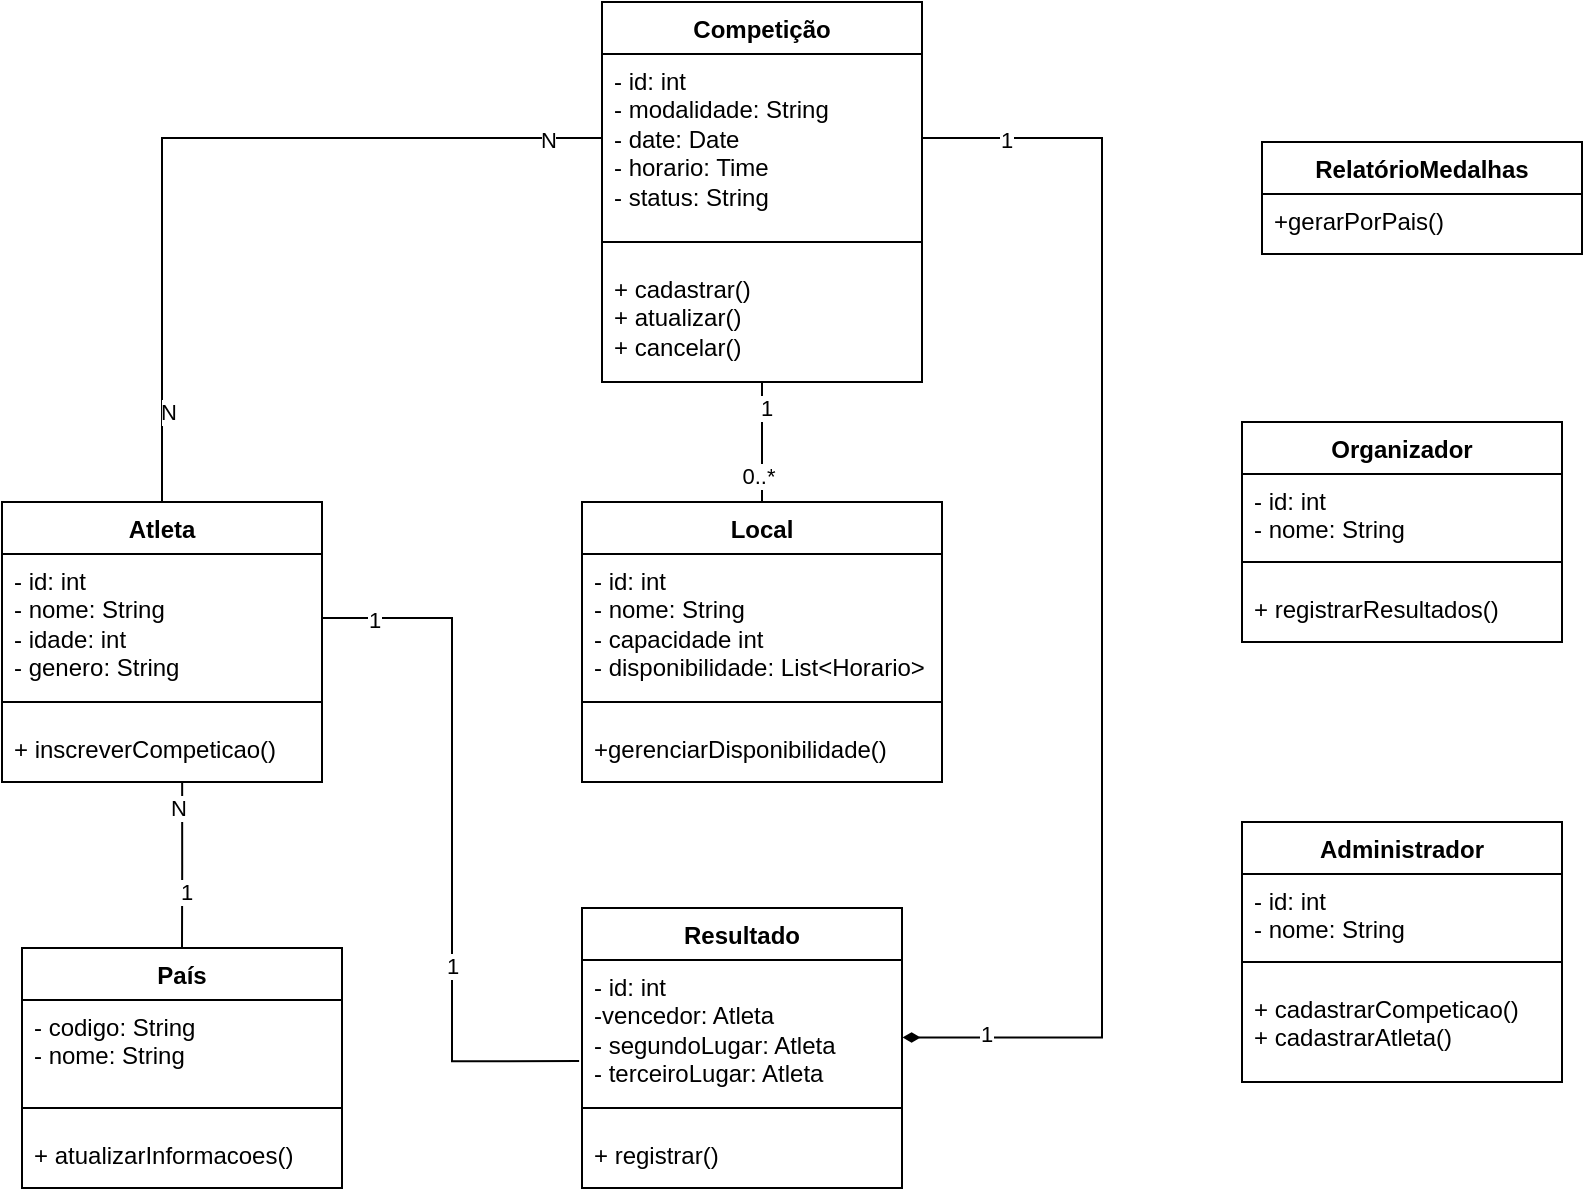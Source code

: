 <mxfile version="28.2.5">
  <diagram name="Página-1" id="JTh_cVulb89RnxTHg6n3">
    <mxGraphModel dx="1296" dy="765" grid="1" gridSize="10" guides="1" tooltips="1" connect="1" arrows="1" fold="1" page="1" pageScale="1" pageWidth="827" pageHeight="1169" math="0" shadow="0">
      <root>
        <mxCell id="0" />
        <mxCell id="1" parent="0" />
        <mxCell id="zcyQswaB1Es2F3EnKffB-1" value="Competição" style="swimlane;fontStyle=1;align=center;verticalAlign=top;childLayout=stackLayout;horizontal=1;startSize=26;horizontalStack=0;resizeParent=1;resizeParentMax=0;resizeLast=0;collapsible=1;marginBottom=0;whiteSpace=wrap;html=1;" vertex="1" parent="1">
          <mxGeometry x="440" y="40" width="160" height="190" as="geometry" />
        </mxCell>
        <mxCell id="zcyQswaB1Es2F3EnKffB-2" value="- id: int&lt;div&gt;- modalidade: String&lt;/div&gt;&lt;div&gt;- date: Date&lt;/div&gt;&lt;div&gt;- horario: Time&lt;/div&gt;&lt;div&gt;- status: String&lt;/div&gt;" style="text;strokeColor=none;fillColor=none;align=left;verticalAlign=top;spacingLeft=4;spacingRight=4;overflow=hidden;rotatable=0;points=[[0,0.5],[1,0.5]];portConstraint=eastwest;whiteSpace=wrap;html=1;" vertex="1" parent="zcyQswaB1Es2F3EnKffB-1">
          <mxGeometry y="26" width="160" height="84" as="geometry" />
        </mxCell>
        <mxCell id="zcyQswaB1Es2F3EnKffB-3" value="" style="line;strokeWidth=1;fillColor=none;align=left;verticalAlign=middle;spacingTop=-1;spacingLeft=3;spacingRight=3;rotatable=0;labelPosition=right;points=[];portConstraint=eastwest;strokeColor=inherit;" vertex="1" parent="zcyQswaB1Es2F3EnKffB-1">
          <mxGeometry y="110" width="160" height="20" as="geometry" />
        </mxCell>
        <mxCell id="zcyQswaB1Es2F3EnKffB-4" value="+ cadastrar()&lt;div&gt;+&amp;nbsp;atualizar()&lt;/div&gt;&lt;div&gt;+&amp;nbsp;cancelar()&lt;/div&gt;" style="text;strokeColor=none;fillColor=none;align=left;verticalAlign=top;spacingLeft=4;spacingRight=4;overflow=hidden;rotatable=0;points=[[0,0.5],[1,0.5]];portConstraint=eastwest;whiteSpace=wrap;html=1;" vertex="1" parent="zcyQswaB1Es2F3EnKffB-1">
          <mxGeometry y="130" width="160" height="60" as="geometry" />
        </mxCell>
        <mxCell id="zcyQswaB1Es2F3EnKffB-5" value="Atleta" style="swimlane;fontStyle=1;align=center;verticalAlign=top;childLayout=stackLayout;horizontal=1;startSize=26;horizontalStack=0;resizeParent=1;resizeParentMax=0;resizeLast=0;collapsible=1;marginBottom=0;whiteSpace=wrap;html=1;" vertex="1" parent="1">
          <mxGeometry x="140" y="290" width="160" height="140" as="geometry" />
        </mxCell>
        <mxCell id="zcyQswaB1Es2F3EnKffB-6" value="- id: int&lt;div&gt;- nome: String&lt;/div&gt;&lt;div&gt;- idade: int&lt;/div&gt;&lt;div&gt;- genero: String&lt;/div&gt;" style="text;strokeColor=none;fillColor=none;align=left;verticalAlign=top;spacingLeft=4;spacingRight=4;overflow=hidden;rotatable=0;points=[[0,0.5],[1,0.5]];portConstraint=eastwest;whiteSpace=wrap;html=1;" vertex="1" parent="zcyQswaB1Es2F3EnKffB-5">
          <mxGeometry y="26" width="160" height="64" as="geometry" />
        </mxCell>
        <mxCell id="zcyQswaB1Es2F3EnKffB-7" value="" style="line;strokeWidth=1;fillColor=none;align=left;verticalAlign=middle;spacingTop=-1;spacingLeft=3;spacingRight=3;rotatable=0;labelPosition=right;points=[];portConstraint=eastwest;strokeColor=inherit;" vertex="1" parent="zcyQswaB1Es2F3EnKffB-5">
          <mxGeometry y="90" width="160" height="20" as="geometry" />
        </mxCell>
        <mxCell id="zcyQswaB1Es2F3EnKffB-8" value="+ inscreverCompeticao()&lt;div&gt;&lt;br&gt;&lt;/div&gt;" style="text;strokeColor=none;fillColor=none;align=left;verticalAlign=top;spacingLeft=4;spacingRight=4;overflow=hidden;rotatable=0;points=[[0,0.5],[1,0.5]];portConstraint=eastwest;whiteSpace=wrap;html=1;" vertex="1" parent="zcyQswaB1Es2F3EnKffB-5">
          <mxGeometry y="110" width="160" height="30" as="geometry" />
        </mxCell>
        <mxCell id="zcyQswaB1Es2F3EnKffB-9" value="País" style="swimlane;fontStyle=1;align=center;verticalAlign=top;childLayout=stackLayout;horizontal=1;startSize=26;horizontalStack=0;resizeParent=1;resizeParentMax=0;resizeLast=0;collapsible=1;marginBottom=0;whiteSpace=wrap;html=1;" vertex="1" parent="1">
          <mxGeometry x="150" y="513" width="160" height="120" as="geometry" />
        </mxCell>
        <mxCell id="zcyQswaB1Es2F3EnKffB-10" value="&lt;div&gt;- codigo: String&lt;/div&gt;&lt;div&gt;- nome: String&lt;/div&gt;" style="text;strokeColor=none;fillColor=none;align=left;verticalAlign=top;spacingLeft=4;spacingRight=4;overflow=hidden;rotatable=0;points=[[0,0.5],[1,0.5]];portConstraint=eastwest;whiteSpace=wrap;html=1;" vertex="1" parent="zcyQswaB1Es2F3EnKffB-9">
          <mxGeometry y="26" width="160" height="44" as="geometry" />
        </mxCell>
        <mxCell id="zcyQswaB1Es2F3EnKffB-11" value="" style="line;strokeWidth=1;fillColor=none;align=left;verticalAlign=middle;spacingTop=-1;spacingLeft=3;spacingRight=3;rotatable=0;labelPosition=right;points=[];portConstraint=eastwest;strokeColor=inherit;" vertex="1" parent="zcyQswaB1Es2F3EnKffB-9">
          <mxGeometry y="70" width="160" height="20" as="geometry" />
        </mxCell>
        <mxCell id="zcyQswaB1Es2F3EnKffB-12" value="&lt;div&gt;+ atualizarInformacoes()&lt;/div&gt;&lt;div&gt;&lt;br&gt;&lt;/div&gt;" style="text;strokeColor=none;fillColor=none;align=left;verticalAlign=top;spacingLeft=4;spacingRight=4;overflow=hidden;rotatable=0;points=[[0,0.5],[1,0.5]];portConstraint=eastwest;whiteSpace=wrap;html=1;" vertex="1" parent="zcyQswaB1Es2F3EnKffB-9">
          <mxGeometry y="90" width="160" height="30" as="geometry" />
        </mxCell>
        <mxCell id="zcyQswaB1Es2F3EnKffB-13" value="Local" style="swimlane;fontStyle=1;align=center;verticalAlign=top;childLayout=stackLayout;horizontal=1;startSize=26;horizontalStack=0;resizeParent=1;resizeParentMax=0;resizeLast=0;collapsible=1;marginBottom=0;whiteSpace=wrap;html=1;" vertex="1" parent="1">
          <mxGeometry x="430" y="290" width="180" height="140" as="geometry" />
        </mxCell>
        <mxCell id="zcyQswaB1Es2F3EnKffB-14" value="- id: int&lt;div&gt;- nome: String&lt;/div&gt;&lt;div&gt;- capacidade int&lt;/div&gt;&lt;div&gt;- disponibilidade:&amp;nbsp;&lt;span style=&quot;background-color: transparent;&quot;&gt;List&amp;lt;Horario&amp;gt;&lt;/span&gt;&lt;/div&gt;&lt;div&gt;&lt;span style=&quot;background-color: transparent; color: light-dark(rgb(0, 0, 0), rgb(255, 255, 255));&quot;&gt;&lt;br&gt;&lt;/span&gt;&lt;/div&gt;" style="text;strokeColor=none;fillColor=none;align=left;verticalAlign=top;spacingLeft=4;spacingRight=4;overflow=hidden;rotatable=0;points=[[0,0.5],[1,0.5]];portConstraint=eastwest;whiteSpace=wrap;html=1;" vertex="1" parent="zcyQswaB1Es2F3EnKffB-13">
          <mxGeometry y="26" width="180" height="64" as="geometry" />
        </mxCell>
        <mxCell id="zcyQswaB1Es2F3EnKffB-15" value="" style="line;strokeWidth=1;fillColor=none;align=left;verticalAlign=middle;spacingTop=-1;spacingLeft=3;spacingRight=3;rotatable=0;labelPosition=right;points=[];portConstraint=eastwest;strokeColor=inherit;" vertex="1" parent="zcyQswaB1Es2F3EnKffB-13">
          <mxGeometry y="90" width="180" height="20" as="geometry" />
        </mxCell>
        <mxCell id="zcyQswaB1Es2F3EnKffB-16" value="&lt;div&gt;+gerenciarDisponibilidade()&lt;/div&gt;" style="text;strokeColor=none;fillColor=none;align=left;verticalAlign=top;spacingLeft=4;spacingRight=4;overflow=hidden;rotatable=0;points=[[0,0.5],[1,0.5]];portConstraint=eastwest;whiteSpace=wrap;html=1;" vertex="1" parent="zcyQswaB1Es2F3EnKffB-13">
          <mxGeometry y="110" width="180" height="30" as="geometry" />
        </mxCell>
        <mxCell id="zcyQswaB1Es2F3EnKffB-17" value="RelatórioMedalhas" style="swimlane;fontStyle=1;align=center;verticalAlign=top;childLayout=stackLayout;horizontal=1;startSize=26;horizontalStack=0;resizeParent=1;resizeParentMax=0;resizeLast=0;collapsible=1;marginBottom=0;whiteSpace=wrap;html=1;" vertex="1" parent="1">
          <mxGeometry x="770" y="110" width="160" height="56" as="geometry" />
        </mxCell>
        <mxCell id="zcyQswaB1Es2F3EnKffB-20" value="&lt;div&gt;+gerarPorPais()&lt;/div&gt;" style="text;strokeColor=none;fillColor=none;align=left;verticalAlign=top;spacingLeft=4;spacingRight=4;overflow=hidden;rotatable=0;points=[[0,0.5],[1,0.5]];portConstraint=eastwest;whiteSpace=wrap;html=1;" vertex="1" parent="zcyQswaB1Es2F3EnKffB-17">
          <mxGeometry y="26" width="160" height="30" as="geometry" />
        </mxCell>
        <mxCell id="zcyQswaB1Es2F3EnKffB-21" value="Administrador" style="swimlane;fontStyle=1;align=center;verticalAlign=top;childLayout=stackLayout;horizontal=1;startSize=26;horizontalStack=0;resizeParent=1;resizeParentMax=0;resizeLast=0;collapsible=1;marginBottom=0;whiteSpace=wrap;html=1;" vertex="1" parent="1">
          <mxGeometry x="760" y="450" width="160" height="130" as="geometry" />
        </mxCell>
        <mxCell id="zcyQswaB1Es2F3EnKffB-22" value="- id: int&lt;div&gt;- nome: String&lt;/div&gt;" style="text;strokeColor=none;fillColor=none;align=left;verticalAlign=top;spacingLeft=4;spacingRight=4;overflow=hidden;rotatable=0;points=[[0,0.5],[1,0.5]];portConstraint=eastwest;whiteSpace=wrap;html=1;" vertex="1" parent="zcyQswaB1Es2F3EnKffB-21">
          <mxGeometry y="26" width="160" height="34" as="geometry" />
        </mxCell>
        <mxCell id="zcyQswaB1Es2F3EnKffB-23" value="" style="line;strokeWidth=1;fillColor=none;align=left;verticalAlign=middle;spacingTop=-1;spacingLeft=3;spacingRight=3;rotatable=0;labelPosition=right;points=[];portConstraint=eastwest;strokeColor=inherit;" vertex="1" parent="zcyQswaB1Es2F3EnKffB-21">
          <mxGeometry y="60" width="160" height="20" as="geometry" />
        </mxCell>
        <mxCell id="zcyQswaB1Es2F3EnKffB-24" value="&lt;div&gt;&lt;div&gt;+ cadastrarCompeticao()&lt;/div&gt;&lt;div&gt;+ cadastrarAtleta()&lt;/div&gt;&lt;/div&gt;&lt;div&gt;&lt;br&gt;&lt;/div&gt;" style="text;strokeColor=none;fillColor=none;align=left;verticalAlign=top;spacingLeft=4;spacingRight=4;overflow=hidden;rotatable=0;points=[[0,0.5],[1,0.5]];portConstraint=eastwest;whiteSpace=wrap;html=1;" vertex="1" parent="zcyQswaB1Es2F3EnKffB-21">
          <mxGeometry y="80" width="160" height="50" as="geometry" />
        </mxCell>
        <mxCell id="zcyQswaB1Es2F3EnKffB-25" value="Organizador" style="swimlane;fontStyle=1;align=center;verticalAlign=top;childLayout=stackLayout;horizontal=1;startSize=26;horizontalStack=0;resizeParent=1;resizeParentMax=0;resizeLast=0;collapsible=1;marginBottom=0;whiteSpace=wrap;html=1;" vertex="1" parent="1">
          <mxGeometry x="760" y="250" width="160" height="110" as="geometry" />
        </mxCell>
        <mxCell id="zcyQswaB1Es2F3EnKffB-26" value="- id: int&lt;div&gt;- nome: String&lt;/div&gt;" style="text;strokeColor=none;fillColor=none;align=left;verticalAlign=top;spacingLeft=4;spacingRight=4;overflow=hidden;rotatable=0;points=[[0,0.5],[1,0.5]];portConstraint=eastwest;whiteSpace=wrap;html=1;" vertex="1" parent="zcyQswaB1Es2F3EnKffB-25">
          <mxGeometry y="26" width="160" height="34" as="geometry" />
        </mxCell>
        <mxCell id="zcyQswaB1Es2F3EnKffB-27" value="" style="line;strokeWidth=1;fillColor=none;align=left;verticalAlign=middle;spacingTop=-1;spacingLeft=3;spacingRight=3;rotatable=0;labelPosition=right;points=[];portConstraint=eastwest;strokeColor=inherit;" vertex="1" parent="zcyQswaB1Es2F3EnKffB-25">
          <mxGeometry y="60" width="160" height="20" as="geometry" />
        </mxCell>
        <mxCell id="zcyQswaB1Es2F3EnKffB-28" value="&lt;div&gt;&lt;div&gt;+ registrarResultados()&lt;/div&gt;&lt;/div&gt;" style="text;strokeColor=none;fillColor=none;align=left;verticalAlign=top;spacingLeft=4;spacingRight=4;overflow=hidden;rotatable=0;points=[[0,0.5],[1,0.5]];portConstraint=eastwest;whiteSpace=wrap;html=1;" vertex="1" parent="zcyQswaB1Es2F3EnKffB-25">
          <mxGeometry y="80" width="160" height="30" as="geometry" />
        </mxCell>
        <mxCell id="zcyQswaB1Es2F3EnKffB-29" style="edgeStyle=orthogonalEdgeStyle;rounded=0;orthogonalLoop=1;jettySize=auto;html=1;entryX=0.5;entryY=0;entryDx=0;entryDy=0;endArrow=none;endFill=0;" edge="1" parent="1" source="zcyQswaB1Es2F3EnKffB-4" target="zcyQswaB1Es2F3EnKffB-13">
          <mxGeometry relative="1" as="geometry">
            <Array as="points">
              <mxPoint x="520" y="260" />
              <mxPoint x="520" y="260" />
            </Array>
          </mxGeometry>
        </mxCell>
        <mxCell id="zcyQswaB1Es2F3EnKffB-30" value="1" style="edgeLabel;html=1;align=center;verticalAlign=middle;resizable=0;points=[];" vertex="1" connectable="0" parent="zcyQswaB1Es2F3EnKffB-29">
          <mxGeometry x="-0.567" y="2" relative="1" as="geometry">
            <mxPoint as="offset" />
          </mxGeometry>
        </mxCell>
        <mxCell id="zcyQswaB1Es2F3EnKffB-38" value="0..*" style="edgeLabel;html=1;align=center;verticalAlign=middle;resizable=0;points=[];" vertex="1" connectable="0" parent="zcyQswaB1Es2F3EnKffB-29">
          <mxGeometry x="0.567" y="-2" relative="1" as="geometry">
            <mxPoint as="offset" />
          </mxGeometry>
        </mxCell>
        <mxCell id="zcyQswaB1Es2F3EnKffB-31" style="edgeStyle=orthogonalEdgeStyle;rounded=0;orthogonalLoop=1;jettySize=auto;html=1;entryX=0.5;entryY=0;entryDx=0;entryDy=0;endArrow=none;endFill=0;" edge="1" parent="1" source="zcyQswaB1Es2F3EnKffB-2" target="zcyQswaB1Es2F3EnKffB-5">
          <mxGeometry relative="1" as="geometry" />
        </mxCell>
        <mxCell id="zcyQswaB1Es2F3EnKffB-32" value="N" style="edgeLabel;html=1;align=center;verticalAlign=middle;resizable=0;points=[];" vertex="1" connectable="0" parent="zcyQswaB1Es2F3EnKffB-31">
          <mxGeometry x="0.776" y="3" relative="1" as="geometry">
            <mxPoint as="offset" />
          </mxGeometry>
        </mxCell>
        <mxCell id="zcyQswaB1Es2F3EnKffB-35" value="N" style="edgeLabel;html=1;align=center;verticalAlign=middle;resizable=0;points=[];" vertex="1" connectable="0" parent="zcyQswaB1Es2F3EnKffB-31">
          <mxGeometry x="-0.866" y="1" relative="1" as="geometry">
            <mxPoint as="offset" />
          </mxGeometry>
        </mxCell>
        <mxCell id="zcyQswaB1Es2F3EnKffB-42" style="edgeStyle=orthogonalEdgeStyle;rounded=0;orthogonalLoop=1;jettySize=auto;html=1;exitX=0.563;exitY=1;exitDx=0;exitDy=0;exitPerimeter=0;endArrow=none;endFill=0;" edge="1" parent="1" source="zcyQswaB1Es2F3EnKffB-8" target="zcyQswaB1Es2F3EnKffB-9">
          <mxGeometry relative="1" as="geometry" />
        </mxCell>
        <mxCell id="zcyQswaB1Es2F3EnKffB-43" value="N" style="edgeLabel;html=1;align=center;verticalAlign=middle;resizable=0;points=[];" vertex="1" connectable="0" parent="zcyQswaB1Es2F3EnKffB-42">
          <mxGeometry x="-0.705" y="-2" relative="1" as="geometry">
            <mxPoint as="offset" />
          </mxGeometry>
        </mxCell>
        <mxCell id="zcyQswaB1Es2F3EnKffB-44" value="1" style="edgeLabel;html=1;align=center;verticalAlign=middle;resizable=0;points=[];" vertex="1" connectable="0" parent="zcyQswaB1Es2F3EnKffB-42">
          <mxGeometry x="0.324" y="2" relative="1" as="geometry">
            <mxPoint as="offset" />
          </mxGeometry>
        </mxCell>
        <mxCell id="zcyQswaB1Es2F3EnKffB-45" value="Resultado" style="swimlane;fontStyle=1;align=center;verticalAlign=top;childLayout=stackLayout;horizontal=1;startSize=26;horizontalStack=0;resizeParent=1;resizeParentMax=0;resizeLast=0;collapsible=1;marginBottom=0;whiteSpace=wrap;html=1;" vertex="1" parent="1">
          <mxGeometry x="430" y="493" width="160" height="140" as="geometry" />
        </mxCell>
        <mxCell id="zcyQswaB1Es2F3EnKffB-46" value="- id: int&lt;div&gt;-vencedor: Atleta&lt;/div&gt;&lt;div&gt;- segundoLugar: Atleta&lt;/div&gt;&lt;div&gt;- terceiroLugar: Atleta&lt;/div&gt;" style="text;strokeColor=none;fillColor=none;align=left;verticalAlign=top;spacingLeft=4;spacingRight=4;overflow=hidden;rotatable=0;points=[[0,0.5],[1,0.5]];portConstraint=eastwest;whiteSpace=wrap;html=1;" vertex="1" parent="zcyQswaB1Es2F3EnKffB-45">
          <mxGeometry y="26" width="160" height="64" as="geometry" />
        </mxCell>
        <mxCell id="zcyQswaB1Es2F3EnKffB-47" value="" style="line;strokeWidth=1;fillColor=none;align=left;verticalAlign=middle;spacingTop=-1;spacingLeft=3;spacingRight=3;rotatable=0;labelPosition=right;points=[];portConstraint=eastwest;strokeColor=inherit;" vertex="1" parent="zcyQswaB1Es2F3EnKffB-45">
          <mxGeometry y="90" width="160" height="20" as="geometry" />
        </mxCell>
        <mxCell id="zcyQswaB1Es2F3EnKffB-48" value="&lt;div&gt;&lt;div&gt;+ registrar()&lt;/div&gt;&lt;/div&gt;" style="text;strokeColor=none;fillColor=none;align=left;verticalAlign=top;spacingLeft=4;spacingRight=4;overflow=hidden;rotatable=0;points=[[0,0.5],[1,0.5]];portConstraint=eastwest;whiteSpace=wrap;html=1;" vertex="1" parent="zcyQswaB1Es2F3EnKffB-45">
          <mxGeometry y="110" width="160" height="30" as="geometry" />
        </mxCell>
        <mxCell id="zcyQswaB1Es2F3EnKffB-49" style="edgeStyle=orthogonalEdgeStyle;rounded=0;orthogonalLoop=1;jettySize=auto;html=1;entryX=1.002;entryY=0.605;entryDx=0;entryDy=0;entryPerimeter=0;endArrow=diamondThin;endFill=1;" edge="1" parent="1" source="zcyQswaB1Es2F3EnKffB-2" target="zcyQswaB1Es2F3EnKffB-46">
          <mxGeometry relative="1" as="geometry">
            <Array as="points">
              <mxPoint x="690" y="108" />
              <mxPoint x="690" y="558" />
            </Array>
          </mxGeometry>
        </mxCell>
        <mxCell id="zcyQswaB1Es2F3EnKffB-50" value="1" style="edgeLabel;html=1;align=center;verticalAlign=middle;resizable=0;points=[];" vertex="1" connectable="0" parent="zcyQswaB1Es2F3EnKffB-49">
          <mxGeometry x="-0.868" y="-1" relative="1" as="geometry">
            <mxPoint as="offset" />
          </mxGeometry>
        </mxCell>
        <mxCell id="zcyQswaB1Es2F3EnKffB-51" value="1" style="edgeLabel;html=1;align=center;verticalAlign=middle;resizable=0;points=[];" vertex="1" connectable="0" parent="zcyQswaB1Es2F3EnKffB-49">
          <mxGeometry x="0.869" y="-2" relative="1" as="geometry">
            <mxPoint as="offset" />
          </mxGeometry>
        </mxCell>
        <mxCell id="zcyQswaB1Es2F3EnKffB-52" style="edgeStyle=orthogonalEdgeStyle;rounded=0;orthogonalLoop=1;jettySize=auto;html=1;entryX=-0.009;entryY=0.79;entryDx=0;entryDy=0;entryPerimeter=0;endArrow=none;endFill=0;" edge="1" parent="1" source="zcyQswaB1Es2F3EnKffB-6" target="zcyQswaB1Es2F3EnKffB-46">
          <mxGeometry relative="1" as="geometry" />
        </mxCell>
        <mxCell id="zcyQswaB1Es2F3EnKffB-53" value="1" style="edgeLabel;html=1;align=center;verticalAlign=middle;resizable=0;points=[];" vertex="1" connectable="0" parent="zcyQswaB1Es2F3EnKffB-52">
          <mxGeometry x="-0.853" y="-1" relative="1" as="geometry">
            <mxPoint as="offset" />
          </mxGeometry>
        </mxCell>
        <mxCell id="zcyQswaB1Es2F3EnKffB-54" value="1" style="edgeLabel;html=1;align=center;verticalAlign=middle;resizable=0;points=[];" vertex="1" connectable="0" parent="zcyQswaB1Es2F3EnKffB-52">
          <mxGeometry x="0.366" relative="1" as="geometry">
            <mxPoint as="offset" />
          </mxGeometry>
        </mxCell>
      </root>
    </mxGraphModel>
  </diagram>
</mxfile>
